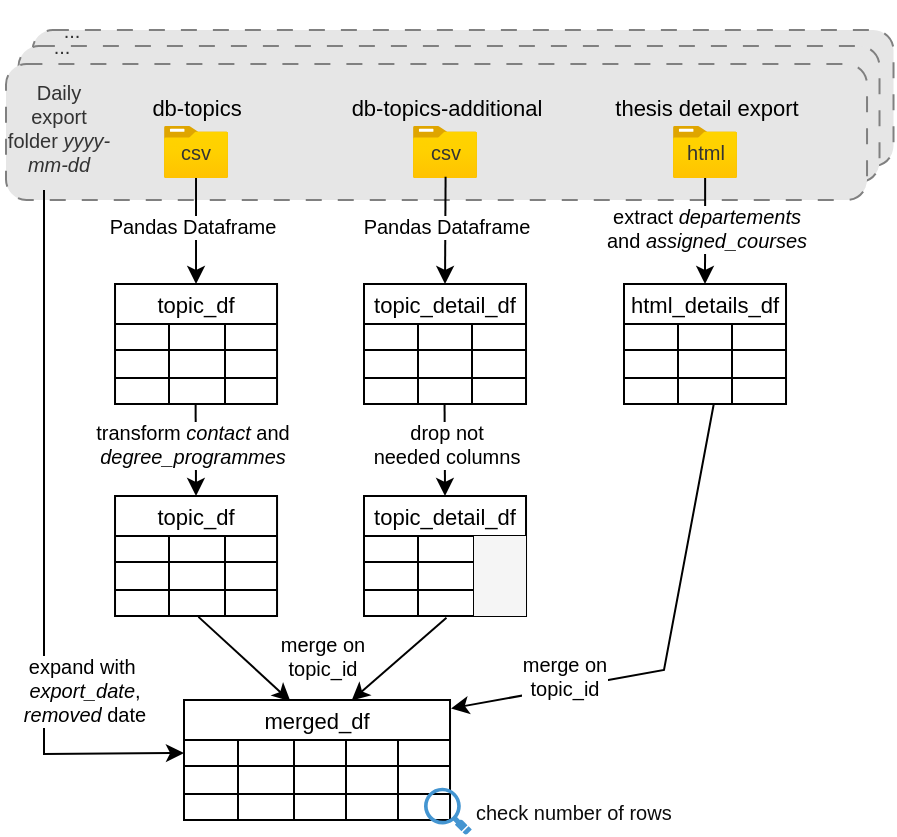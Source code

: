 <mxfile version="20.8.10" type="device"><diagram name="Seite-1" id="ZnGBKppy_IZKe7RMkbsN"><mxGraphModel dx="637" dy="380" grid="1" gridSize="10" guides="1" tooltips="1" connect="1" arrows="1" fold="1" page="1" pageScale="1" pageWidth="827" pageHeight="1169" math="0" shadow="0"><root><mxCell id="0"/><mxCell id="1" parent="0"/><mxCell id="MQhWHjmqHk-HCZWIObQp-217" value="" style="rounded=1;whiteSpace=wrap;html=1;labelBackgroundColor=none;strokeColor=#808080;fontSize=10;fontColor=#000000;dashed=1;dashPattern=8 8;fillColor=#E6E6E6;labelPosition=left;verticalLabelPosition=middle;align=right;verticalAlign=middle;" vertex="1" parent="1"><mxGeometry x="174.24" y="160" width="430.52" height="68" as="geometry"/></mxCell><mxCell id="MQhWHjmqHk-HCZWIObQp-216" value="" style="rounded=1;whiteSpace=wrap;html=1;labelBackgroundColor=none;strokeColor=#808080;fontSize=10;fontColor=#000000;dashed=1;dashPattern=8 8;fillColor=#E6E6E6;labelPosition=left;verticalLabelPosition=middle;align=right;verticalAlign=middle;" vertex="1" parent="1"><mxGeometry x="167.24" y="168" width="430.52" height="68" as="geometry"/></mxCell><mxCell id="MQhWHjmqHk-HCZWIObQp-214" value="" style="rounded=1;whiteSpace=wrap;html=1;labelBackgroundColor=none;strokeColor=#808080;fontSize=10;fontColor=#000000;dashed=1;dashPattern=8 8;fillColor=#E6E6E6;labelPosition=left;verticalLabelPosition=middle;align=right;verticalAlign=middle;" vertex="1" parent="1"><mxGeometry x="161" y="177" width="430.52" height="68" as="geometry"/></mxCell><mxCell id="MQhWHjmqHk-HCZWIObQp-34" value="" style="endArrow=classic;html=1;rounded=0;strokeColor=#000000;fontSize=10;entryX=0.5;entryY=0;entryDx=0;entryDy=0;" edge="1" parent="1" source="MQhWHjmqHk-HCZWIObQp-35" target="MQhWHjmqHk-HCZWIObQp-65"><mxGeometry width="50" height="50" relative="1" as="geometry"><mxPoint x="270" y="330" as="sourcePoint"/><mxPoint x="256" y="300" as="targetPoint"/></mxGeometry></mxCell><mxCell id="MQhWHjmqHk-HCZWIObQp-41" value="Pandas Dataframe" style="edgeLabel;html=1;align=center;verticalAlign=middle;resizable=0;points=[];fontSize=10;" vertex="1" connectable="0" parent="MQhWHjmqHk-HCZWIObQp-34"><mxGeometry x="-0.125" y="-2" relative="1" as="geometry"><mxPoint y="1" as="offset"/></mxGeometry></mxCell><mxCell id="MQhWHjmqHk-HCZWIObQp-35" value="db-topics" style="aspect=fixed;html=1;points=[];align=center;image;fontSize=11;image=img/lib/azure2/general/Folder_Blank.svg;labelBackgroundColor=none;strokeColor=#6E3230;labelPosition=center;verticalLabelPosition=top;verticalAlign=bottom;" vertex="1" parent="1"><mxGeometry x="240" y="208" width="32.03" height="26" as="geometry"/></mxCell><mxCell id="MQhWHjmqHk-HCZWIObQp-36" value="db-topics-additional" style="aspect=fixed;html=1;points=[];align=center;image;fontSize=11;image=img/lib/azure2/general/Folder_Blank.svg;labelBackgroundColor=none;strokeColor=#6E3230;labelPosition=center;verticalLabelPosition=top;verticalAlign=bottom;" vertex="1" parent="1"><mxGeometry x="364.49" y="208" width="32.03" height="26" as="geometry"/></mxCell><mxCell id="MQhWHjmqHk-HCZWIObQp-37" value="thesis detail&amp;nbsp;export" style="aspect=fixed;html=1;points=[];align=center;image;fontSize=11;image=img/lib/azure2/general/Folder_Blank.svg;labelBackgroundColor=none;strokeColor=#6E3230;labelPosition=center;verticalLabelPosition=top;verticalAlign=bottom;" vertex="1" parent="1"><mxGeometry x="494.49" y="208" width="32.03" height="26" as="geometry"/></mxCell><mxCell id="MQhWHjmqHk-HCZWIObQp-40" value="" style="endArrow=classic;html=1;rounded=0;strokeColor=#000000;fontSize=10;entryX=0.5;entryY=0;entryDx=0;entryDy=0;exitX=0.509;exitY=0.974;exitDx=0;exitDy=0;exitPerimeter=0;" edge="1" parent="1" source="MQhWHjmqHk-HCZWIObQp-36" target="MQhWHjmqHk-HCZWIObQp-78"><mxGeometry width="50" height="50" relative="1" as="geometry"><mxPoint x="383" y="240" as="sourcePoint"/><mxPoint x="380.28" y="300" as="targetPoint"/></mxGeometry></mxCell><mxCell id="MQhWHjmqHk-HCZWIObQp-43" value="Pandas Dataframe" style="edgeLabel;html=1;align=center;verticalAlign=middle;resizable=0;points=[];fontSize=10;" vertex="1" connectable="0" parent="MQhWHjmqHk-HCZWIObQp-40"><mxGeometry x="-0.111" relative="1" as="geometry"><mxPoint as="offset"/></mxGeometry></mxCell><mxCell id="MQhWHjmqHk-HCZWIObQp-65" value="topic_df" style="shape=table;startSize=20;container=1;collapsible=0;childLayout=tableLayout;strokeColor=default;fontSize=11;labelBackgroundColor=none;" vertex="1" parent="1"><mxGeometry x="215.51" y="287" width="81.01" height="60" as="geometry"/></mxCell><mxCell id="MQhWHjmqHk-HCZWIObQp-66" value="" style="shape=tableRow;horizontal=0;startSize=0;swimlaneHead=0;swimlaneBody=0;strokeColor=inherit;top=0;left=0;bottom=0;right=0;collapsible=0;dropTarget=0;fillColor=none;points=[[0,0.5],[1,0.5]];portConstraint=eastwest;fontSize=16;labelBackgroundColor=none;" vertex="1" parent="MQhWHjmqHk-HCZWIObQp-65"><mxGeometry y="20" width="81.01" height="13" as="geometry"/></mxCell><mxCell id="MQhWHjmqHk-HCZWIObQp-67" value="" style="shape=partialRectangle;html=1;whiteSpace=wrap;connectable=0;strokeColor=inherit;overflow=hidden;fillColor=none;top=0;left=0;bottom=0;right=0;pointerEvents=1;fontSize=16;labelBackgroundColor=none;" vertex="1" parent="MQhWHjmqHk-HCZWIObQp-66"><mxGeometry width="27" height="13" as="geometry"><mxRectangle width="27" height="13" as="alternateBounds"/></mxGeometry></mxCell><mxCell id="MQhWHjmqHk-HCZWIObQp-68" value="" style="shape=partialRectangle;html=1;whiteSpace=wrap;connectable=0;strokeColor=inherit;overflow=hidden;fillColor=none;top=0;left=0;bottom=0;right=0;pointerEvents=1;fontSize=16;labelBackgroundColor=none;" vertex="1" parent="MQhWHjmqHk-HCZWIObQp-66"><mxGeometry x="27" width="28" height="13" as="geometry"><mxRectangle width="28" height="13" as="alternateBounds"/></mxGeometry></mxCell><mxCell id="MQhWHjmqHk-HCZWIObQp-69" value="" style="shape=partialRectangle;html=1;whiteSpace=wrap;connectable=0;strokeColor=inherit;overflow=hidden;fillColor=none;top=0;left=0;bottom=0;right=0;pointerEvents=1;fontSize=16;labelBackgroundColor=none;" vertex="1" parent="MQhWHjmqHk-HCZWIObQp-66"><mxGeometry x="55" width="26" height="13" as="geometry"><mxRectangle width="26" height="13" as="alternateBounds"/></mxGeometry></mxCell><mxCell id="MQhWHjmqHk-HCZWIObQp-70" value="" style="shape=tableRow;horizontal=0;startSize=0;swimlaneHead=0;swimlaneBody=0;strokeColor=inherit;top=0;left=0;bottom=0;right=0;collapsible=0;dropTarget=0;fillColor=none;points=[[0,0.5],[1,0.5]];portConstraint=eastwest;fontSize=16;labelBackgroundColor=none;" vertex="1" parent="MQhWHjmqHk-HCZWIObQp-65"><mxGeometry y="33" width="81.01" height="14" as="geometry"/></mxCell><mxCell id="MQhWHjmqHk-HCZWIObQp-71" value="" style="shape=partialRectangle;html=1;whiteSpace=wrap;connectable=0;strokeColor=inherit;overflow=hidden;fillColor=none;top=0;left=0;bottom=0;right=0;pointerEvents=1;fontSize=16;labelBackgroundColor=none;" vertex="1" parent="MQhWHjmqHk-HCZWIObQp-70"><mxGeometry width="27" height="14" as="geometry"><mxRectangle width="27" height="14" as="alternateBounds"/></mxGeometry></mxCell><mxCell id="MQhWHjmqHk-HCZWIObQp-72" value="" style="shape=partialRectangle;html=1;whiteSpace=wrap;connectable=0;strokeColor=inherit;overflow=hidden;fillColor=none;top=0;left=0;bottom=0;right=0;pointerEvents=1;fontSize=16;labelBackgroundColor=none;" vertex="1" parent="MQhWHjmqHk-HCZWIObQp-70"><mxGeometry x="27" width="28" height="14" as="geometry"><mxRectangle width="28" height="14" as="alternateBounds"/></mxGeometry></mxCell><mxCell id="MQhWHjmqHk-HCZWIObQp-73" value="" style="shape=partialRectangle;html=1;whiteSpace=wrap;connectable=0;strokeColor=inherit;overflow=hidden;fillColor=none;top=0;left=0;bottom=0;right=0;pointerEvents=1;fontSize=16;labelBackgroundColor=none;" vertex="1" parent="MQhWHjmqHk-HCZWIObQp-70"><mxGeometry x="55" width="26" height="14" as="geometry"><mxRectangle width="26" height="14" as="alternateBounds"/></mxGeometry></mxCell><mxCell id="MQhWHjmqHk-HCZWIObQp-74" value="" style="shape=tableRow;horizontal=0;startSize=0;swimlaneHead=0;swimlaneBody=0;strokeColor=inherit;top=0;left=0;bottom=0;right=0;collapsible=0;dropTarget=0;fillColor=none;points=[[0,0.5],[1,0.5]];portConstraint=eastwest;fontSize=16;labelBackgroundColor=none;" vertex="1" parent="MQhWHjmqHk-HCZWIObQp-65"><mxGeometry y="47" width="81.01" height="13" as="geometry"/></mxCell><mxCell id="MQhWHjmqHk-HCZWIObQp-75" value="" style="shape=partialRectangle;html=1;whiteSpace=wrap;connectable=0;strokeColor=inherit;overflow=hidden;fillColor=none;top=0;left=0;bottom=0;right=0;pointerEvents=1;fontSize=16;labelBackgroundColor=none;" vertex="1" parent="MQhWHjmqHk-HCZWIObQp-74"><mxGeometry width="27" height="13" as="geometry"><mxRectangle width="27" height="13" as="alternateBounds"/></mxGeometry></mxCell><mxCell id="MQhWHjmqHk-HCZWIObQp-76" value="" style="shape=partialRectangle;html=1;whiteSpace=wrap;connectable=0;strokeColor=inherit;overflow=hidden;fillColor=none;top=0;left=0;bottom=0;right=0;pointerEvents=1;fontSize=16;labelBackgroundColor=none;" vertex="1" parent="MQhWHjmqHk-HCZWIObQp-74"><mxGeometry x="27" width="28" height="13" as="geometry"><mxRectangle width="28" height="13" as="alternateBounds"/></mxGeometry></mxCell><mxCell id="MQhWHjmqHk-HCZWIObQp-77" value="" style="shape=partialRectangle;html=1;whiteSpace=wrap;connectable=0;strokeColor=inherit;overflow=hidden;fillColor=none;top=0;left=0;bottom=0;right=0;pointerEvents=1;fontSize=16;labelBackgroundColor=none;" vertex="1" parent="MQhWHjmqHk-HCZWIObQp-74"><mxGeometry x="55" width="26" height="13" as="geometry"><mxRectangle width="26" height="13" as="alternateBounds"/></mxGeometry></mxCell><mxCell id="MQhWHjmqHk-HCZWIObQp-78" value="topic_detail_df" style="shape=table;startSize=20;container=1;collapsible=0;childLayout=tableLayout;strokeColor=default;fontSize=11;labelBackgroundColor=none;" vertex="1" parent="1"><mxGeometry x="340" y="287" width="81.01" height="60" as="geometry"/></mxCell><mxCell id="MQhWHjmqHk-HCZWIObQp-79" value="" style="shape=tableRow;horizontal=0;startSize=0;swimlaneHead=0;swimlaneBody=0;strokeColor=inherit;top=0;left=0;bottom=0;right=0;collapsible=0;dropTarget=0;fillColor=none;points=[[0,0.5],[1,0.5]];portConstraint=eastwest;fontSize=16;labelBackgroundColor=none;" vertex="1" parent="MQhWHjmqHk-HCZWIObQp-78"><mxGeometry y="20" width="81.01" height="13" as="geometry"/></mxCell><mxCell id="MQhWHjmqHk-HCZWIObQp-80" value="" style="shape=partialRectangle;html=1;whiteSpace=wrap;connectable=0;strokeColor=inherit;overflow=hidden;fillColor=none;top=0;left=0;bottom=0;right=0;pointerEvents=1;fontSize=16;labelBackgroundColor=none;" vertex="1" parent="MQhWHjmqHk-HCZWIObQp-79"><mxGeometry width="27" height="13" as="geometry"><mxRectangle width="27" height="13" as="alternateBounds"/></mxGeometry></mxCell><mxCell id="MQhWHjmqHk-HCZWIObQp-81" value="" style="shape=partialRectangle;html=1;whiteSpace=wrap;connectable=0;strokeColor=inherit;overflow=hidden;fillColor=none;top=0;left=0;bottom=0;right=0;pointerEvents=1;fontSize=16;labelBackgroundColor=none;" vertex="1" parent="MQhWHjmqHk-HCZWIObQp-79"><mxGeometry x="27" width="27" height="13" as="geometry"><mxRectangle width="27" height="13" as="alternateBounds"/></mxGeometry></mxCell><mxCell id="MQhWHjmqHk-HCZWIObQp-82" value="" style="shape=partialRectangle;html=1;whiteSpace=wrap;connectable=0;strokeColor=inherit;overflow=hidden;fillColor=none;top=0;left=0;bottom=0;right=0;pointerEvents=1;fontSize=16;labelBackgroundColor=none;" vertex="1" parent="MQhWHjmqHk-HCZWIObQp-79"><mxGeometry x="54" width="27" height="13" as="geometry"><mxRectangle width="27" height="13" as="alternateBounds"/></mxGeometry></mxCell><mxCell id="MQhWHjmqHk-HCZWIObQp-83" value="" style="shape=tableRow;horizontal=0;startSize=0;swimlaneHead=0;swimlaneBody=0;strokeColor=inherit;top=0;left=0;bottom=0;right=0;collapsible=0;dropTarget=0;fillColor=none;points=[[0,0.5],[1,0.5]];portConstraint=eastwest;fontSize=16;labelBackgroundColor=none;" vertex="1" parent="MQhWHjmqHk-HCZWIObQp-78"><mxGeometry y="33" width="81.01" height="14" as="geometry"/></mxCell><mxCell id="MQhWHjmqHk-HCZWIObQp-84" value="" style="shape=partialRectangle;html=1;whiteSpace=wrap;connectable=0;strokeColor=inherit;overflow=hidden;fillColor=none;top=0;left=0;bottom=0;right=0;pointerEvents=1;fontSize=16;labelBackgroundColor=none;" vertex="1" parent="MQhWHjmqHk-HCZWIObQp-83"><mxGeometry width="27" height="14" as="geometry"><mxRectangle width="27" height="14" as="alternateBounds"/></mxGeometry></mxCell><mxCell id="MQhWHjmqHk-HCZWIObQp-85" value="" style="shape=partialRectangle;html=1;whiteSpace=wrap;connectable=0;strokeColor=inherit;overflow=hidden;fillColor=none;top=0;left=0;bottom=0;right=0;pointerEvents=1;fontSize=16;labelBackgroundColor=none;" vertex="1" parent="MQhWHjmqHk-HCZWIObQp-83"><mxGeometry x="27" width="27" height="14" as="geometry"><mxRectangle width="27" height="14" as="alternateBounds"/></mxGeometry></mxCell><mxCell id="MQhWHjmqHk-HCZWIObQp-86" value="" style="shape=partialRectangle;html=1;whiteSpace=wrap;connectable=0;strokeColor=inherit;overflow=hidden;fillColor=none;top=0;left=0;bottom=0;right=0;pointerEvents=1;fontSize=16;labelBackgroundColor=none;" vertex="1" parent="MQhWHjmqHk-HCZWIObQp-83"><mxGeometry x="54" width="27" height="14" as="geometry"><mxRectangle width="27" height="14" as="alternateBounds"/></mxGeometry></mxCell><mxCell id="MQhWHjmqHk-HCZWIObQp-87" value="" style="shape=tableRow;horizontal=0;startSize=0;swimlaneHead=0;swimlaneBody=0;strokeColor=inherit;top=0;left=0;bottom=0;right=0;collapsible=0;dropTarget=0;fillColor=none;points=[[0,0.5],[1,0.5]];portConstraint=eastwest;fontSize=16;labelBackgroundColor=none;" vertex="1" parent="MQhWHjmqHk-HCZWIObQp-78"><mxGeometry y="47" width="81.01" height="13" as="geometry"/></mxCell><mxCell id="MQhWHjmqHk-HCZWIObQp-88" value="" style="shape=partialRectangle;html=1;whiteSpace=wrap;connectable=0;strokeColor=inherit;overflow=hidden;fillColor=none;top=0;left=0;bottom=0;right=0;pointerEvents=1;fontSize=16;labelBackgroundColor=none;" vertex="1" parent="MQhWHjmqHk-HCZWIObQp-87"><mxGeometry width="27" height="13" as="geometry"><mxRectangle width="27" height="13" as="alternateBounds"/></mxGeometry></mxCell><mxCell id="MQhWHjmqHk-HCZWIObQp-89" value="" style="shape=partialRectangle;html=1;whiteSpace=wrap;connectable=0;strokeColor=inherit;overflow=hidden;fillColor=none;top=0;left=0;bottom=0;right=0;pointerEvents=1;fontSize=16;labelBackgroundColor=none;" vertex="1" parent="MQhWHjmqHk-HCZWIObQp-87"><mxGeometry x="27" width="27" height="13" as="geometry"><mxRectangle width="27" height="13" as="alternateBounds"/></mxGeometry></mxCell><mxCell id="MQhWHjmqHk-HCZWIObQp-90" value="" style="shape=partialRectangle;html=1;whiteSpace=wrap;connectable=0;strokeColor=inherit;overflow=hidden;fillColor=none;top=0;left=0;bottom=0;right=0;pointerEvents=1;fontSize=16;labelBackgroundColor=none;" vertex="1" parent="MQhWHjmqHk-HCZWIObQp-87"><mxGeometry x="54" width="27" height="13" as="geometry"><mxRectangle width="27" height="13" as="alternateBounds"/></mxGeometry></mxCell><mxCell id="MQhWHjmqHk-HCZWIObQp-91" value="html_details_df" style="shape=table;startSize=20;container=1;collapsible=0;childLayout=tableLayout;strokeColor=default;fontSize=11;labelBackgroundColor=none;" vertex="1" parent="1"><mxGeometry x="470" y="287" width="81.01" height="60" as="geometry"/></mxCell><mxCell id="MQhWHjmqHk-HCZWIObQp-92" value="" style="shape=tableRow;horizontal=0;startSize=0;swimlaneHead=0;swimlaneBody=0;strokeColor=inherit;top=0;left=0;bottom=0;right=0;collapsible=0;dropTarget=0;fillColor=none;points=[[0,0.5],[1,0.5]];portConstraint=eastwest;fontSize=16;labelBackgroundColor=none;" vertex="1" parent="MQhWHjmqHk-HCZWIObQp-91"><mxGeometry y="20" width="81.01" height="13" as="geometry"/></mxCell><mxCell id="MQhWHjmqHk-HCZWIObQp-93" value="" style="shape=partialRectangle;html=1;whiteSpace=wrap;connectable=0;strokeColor=inherit;overflow=hidden;fillColor=none;top=0;left=0;bottom=0;right=0;pointerEvents=1;fontSize=16;labelBackgroundColor=none;" vertex="1" parent="MQhWHjmqHk-HCZWIObQp-92"><mxGeometry width="27" height="13" as="geometry"><mxRectangle width="27" height="13" as="alternateBounds"/></mxGeometry></mxCell><mxCell id="MQhWHjmqHk-HCZWIObQp-94" value="" style="shape=partialRectangle;html=1;whiteSpace=wrap;connectable=0;strokeColor=inherit;overflow=hidden;fillColor=none;top=0;left=0;bottom=0;right=0;pointerEvents=1;fontSize=16;labelBackgroundColor=none;" vertex="1" parent="MQhWHjmqHk-HCZWIObQp-92"><mxGeometry x="27" width="27" height="13" as="geometry"><mxRectangle width="27" height="13" as="alternateBounds"/></mxGeometry></mxCell><mxCell id="MQhWHjmqHk-HCZWIObQp-95" value="" style="shape=partialRectangle;html=1;whiteSpace=wrap;connectable=0;strokeColor=inherit;overflow=hidden;fillColor=none;top=0;left=0;bottom=0;right=0;pointerEvents=1;fontSize=16;labelBackgroundColor=none;" vertex="1" parent="MQhWHjmqHk-HCZWIObQp-92"><mxGeometry x="54" width="27" height="13" as="geometry"><mxRectangle width="27" height="13" as="alternateBounds"/></mxGeometry></mxCell><mxCell id="MQhWHjmqHk-HCZWIObQp-96" value="" style="shape=tableRow;horizontal=0;startSize=0;swimlaneHead=0;swimlaneBody=0;strokeColor=inherit;top=0;left=0;bottom=0;right=0;collapsible=0;dropTarget=0;fillColor=none;points=[[0,0.5],[1,0.5]];portConstraint=eastwest;fontSize=16;labelBackgroundColor=none;" vertex="1" parent="MQhWHjmqHk-HCZWIObQp-91"><mxGeometry y="33" width="81.01" height="14" as="geometry"/></mxCell><mxCell id="MQhWHjmqHk-HCZWIObQp-97" value="" style="shape=partialRectangle;html=1;whiteSpace=wrap;connectable=0;strokeColor=inherit;overflow=hidden;fillColor=none;top=0;left=0;bottom=0;right=0;pointerEvents=1;fontSize=16;labelBackgroundColor=none;" vertex="1" parent="MQhWHjmqHk-HCZWIObQp-96"><mxGeometry width="27" height="14" as="geometry"><mxRectangle width="27" height="14" as="alternateBounds"/></mxGeometry></mxCell><mxCell id="MQhWHjmqHk-HCZWIObQp-98" value="" style="shape=partialRectangle;html=1;whiteSpace=wrap;connectable=0;strokeColor=inherit;overflow=hidden;fillColor=none;top=0;left=0;bottom=0;right=0;pointerEvents=1;fontSize=16;labelBackgroundColor=none;" vertex="1" parent="MQhWHjmqHk-HCZWIObQp-96"><mxGeometry x="27" width="27" height="14" as="geometry"><mxRectangle width="27" height="14" as="alternateBounds"/></mxGeometry></mxCell><mxCell id="MQhWHjmqHk-HCZWIObQp-99" value="" style="shape=partialRectangle;html=1;whiteSpace=wrap;connectable=0;strokeColor=inherit;overflow=hidden;fillColor=none;top=0;left=0;bottom=0;right=0;pointerEvents=1;fontSize=16;labelBackgroundColor=none;" vertex="1" parent="MQhWHjmqHk-HCZWIObQp-96"><mxGeometry x="54" width="27" height="14" as="geometry"><mxRectangle width="27" height="14" as="alternateBounds"/></mxGeometry></mxCell><mxCell id="MQhWHjmqHk-HCZWIObQp-100" value="" style="shape=tableRow;horizontal=0;startSize=0;swimlaneHead=0;swimlaneBody=0;strokeColor=inherit;top=0;left=0;bottom=0;right=0;collapsible=0;dropTarget=0;fillColor=none;points=[[0,0.5],[1,0.5]];portConstraint=eastwest;fontSize=16;labelBackgroundColor=none;" vertex="1" parent="MQhWHjmqHk-HCZWIObQp-91"><mxGeometry y="47" width="81.01" height="13" as="geometry"/></mxCell><mxCell id="MQhWHjmqHk-HCZWIObQp-101" value="" style="shape=partialRectangle;html=1;whiteSpace=wrap;connectable=0;strokeColor=inherit;overflow=hidden;fillColor=none;top=0;left=0;bottom=0;right=0;pointerEvents=1;fontSize=16;labelBackgroundColor=none;" vertex="1" parent="MQhWHjmqHk-HCZWIObQp-100"><mxGeometry width="27" height="13" as="geometry"><mxRectangle width="27" height="13" as="alternateBounds"/></mxGeometry></mxCell><mxCell id="MQhWHjmqHk-HCZWIObQp-102" value="" style="shape=partialRectangle;html=1;whiteSpace=wrap;connectable=0;strokeColor=inherit;overflow=hidden;fillColor=none;top=0;left=0;bottom=0;right=0;pointerEvents=1;fontSize=16;labelBackgroundColor=none;" vertex="1" parent="MQhWHjmqHk-HCZWIObQp-100"><mxGeometry x="27" width="27" height="13" as="geometry"><mxRectangle width="27" height="13" as="alternateBounds"/></mxGeometry></mxCell><mxCell id="MQhWHjmqHk-HCZWIObQp-103" value="" style="shape=partialRectangle;html=1;whiteSpace=wrap;connectable=0;strokeColor=inherit;overflow=hidden;fillColor=none;top=0;left=0;bottom=0;right=0;pointerEvents=1;fontSize=16;labelBackgroundColor=none;" vertex="1" parent="MQhWHjmqHk-HCZWIObQp-100"><mxGeometry x="54" width="27" height="13" as="geometry"><mxRectangle width="27" height="13" as="alternateBounds"/></mxGeometry></mxCell><mxCell id="MQhWHjmqHk-HCZWIObQp-105" value="" style="endArrow=classic;html=1;rounded=0;strokeColor=#000000;fontSize=10;entryX=0.5;entryY=0;entryDx=0;entryDy=0;exitX=0.502;exitY=1;exitDx=0;exitDy=0;exitPerimeter=0;" edge="1" parent="1" source="MQhWHjmqHk-HCZWIObQp-37" target="MQhWHjmqHk-HCZWIObQp-91"><mxGeometry width="50" height="50" relative="1" as="geometry"><mxPoint x="512" y="240" as="sourcePoint"/><mxPoint x="405.79" y="310" as="targetPoint"/></mxGeometry></mxCell><mxCell id="MQhWHjmqHk-HCZWIObQp-106" value="extract &lt;i&gt;departements&lt;/i&gt;&lt;br style=&quot;font-size: 10px;&quot;&gt;and &lt;i&gt;assigned_courses&lt;/i&gt;" style="edgeLabel;html=1;align=center;verticalAlign=middle;resizable=0;points=[];fontSize=10;" vertex="1" connectable="0" parent="MQhWHjmqHk-HCZWIObQp-105"><mxGeometry x="-0.111" relative="1" as="geometry"><mxPoint y="1" as="offset"/></mxGeometry></mxCell><mxCell id="MQhWHjmqHk-HCZWIObQp-120" value="topic_detail_df" style="shape=table;startSize=20;container=1;collapsible=0;childLayout=tableLayout;strokeColor=default;fontSize=11;labelBackgroundColor=none;" vertex="1" parent="1"><mxGeometry x="340" y="393" width="81.01" height="60" as="geometry"/></mxCell><mxCell id="MQhWHjmqHk-HCZWIObQp-121" value="" style="shape=tableRow;horizontal=0;startSize=0;swimlaneHead=0;swimlaneBody=0;strokeColor=inherit;top=0;left=0;bottom=0;right=0;collapsible=0;dropTarget=0;fillColor=none;points=[[0,0.5],[1,0.5]];portConstraint=eastwest;fontSize=16;labelBackgroundColor=none;" vertex="1" parent="MQhWHjmqHk-HCZWIObQp-120"><mxGeometry y="20" width="81.01" height="13" as="geometry"/></mxCell><mxCell id="MQhWHjmqHk-HCZWIObQp-122" value="" style="shape=partialRectangle;html=1;whiteSpace=wrap;connectable=0;strokeColor=inherit;overflow=hidden;fillColor=none;top=0;left=0;bottom=0;right=0;pointerEvents=1;fontSize=16;labelBackgroundColor=none;" vertex="1" parent="MQhWHjmqHk-HCZWIObQp-121"><mxGeometry width="27" height="13" as="geometry"><mxRectangle width="27" height="13" as="alternateBounds"/></mxGeometry></mxCell><mxCell id="MQhWHjmqHk-HCZWIObQp-123" value="" style="shape=partialRectangle;html=1;whiteSpace=wrap;connectable=0;strokeColor=inherit;overflow=hidden;fillColor=none;top=0;left=0;bottom=0;right=0;pointerEvents=1;fontSize=16;labelBackgroundColor=none;" vertex="1" parent="MQhWHjmqHk-HCZWIObQp-121"><mxGeometry x="27" width="28" height="13" as="geometry"><mxRectangle width="28" height="13" as="alternateBounds"/></mxGeometry></mxCell><mxCell id="MQhWHjmqHk-HCZWIObQp-124" value="" style="shape=partialRectangle;html=1;whiteSpace=wrap;connectable=0;strokeColor=#666666;overflow=hidden;fillColor=#f5f5f5;top=0;left=0;bottom=0;right=0;pointerEvents=1;fontSize=16;labelBackgroundColor=none;fontColor=#333333;" vertex="1" parent="MQhWHjmqHk-HCZWIObQp-121"><mxGeometry x="55" width="26" height="13" as="geometry"><mxRectangle width="26" height="13" as="alternateBounds"/></mxGeometry></mxCell><mxCell id="MQhWHjmqHk-HCZWIObQp-125" value="" style="shape=tableRow;horizontal=0;startSize=0;swimlaneHead=0;swimlaneBody=0;strokeColor=inherit;top=0;left=0;bottom=0;right=0;collapsible=0;dropTarget=0;fillColor=none;points=[[0,0.5],[1,0.5]];portConstraint=eastwest;fontSize=16;labelBackgroundColor=none;" vertex="1" parent="MQhWHjmqHk-HCZWIObQp-120"><mxGeometry y="33" width="81.01" height="14" as="geometry"/></mxCell><mxCell id="MQhWHjmqHk-HCZWIObQp-126" value="" style="shape=partialRectangle;html=1;whiteSpace=wrap;connectable=0;strokeColor=inherit;overflow=hidden;fillColor=none;top=0;left=0;bottom=0;right=0;pointerEvents=1;fontSize=16;labelBackgroundColor=none;" vertex="1" parent="MQhWHjmqHk-HCZWIObQp-125"><mxGeometry width="27" height="14" as="geometry"><mxRectangle width="27" height="14" as="alternateBounds"/></mxGeometry></mxCell><mxCell id="MQhWHjmqHk-HCZWIObQp-127" value="" style="shape=partialRectangle;html=1;whiteSpace=wrap;connectable=0;strokeColor=inherit;overflow=hidden;fillColor=none;top=0;left=0;bottom=0;right=0;pointerEvents=1;fontSize=16;labelBackgroundColor=none;" vertex="1" parent="MQhWHjmqHk-HCZWIObQp-125"><mxGeometry x="27" width="28" height="14" as="geometry"><mxRectangle width="28" height="14" as="alternateBounds"/></mxGeometry></mxCell><mxCell id="MQhWHjmqHk-HCZWIObQp-128" value="" style="shape=partialRectangle;html=1;whiteSpace=wrap;connectable=0;strokeColor=#666666;overflow=hidden;fillColor=#f5f5f5;top=0;left=0;bottom=0;right=0;pointerEvents=1;fontSize=16;labelBackgroundColor=none;fontColor=#333333;" vertex="1" parent="MQhWHjmqHk-HCZWIObQp-125"><mxGeometry x="55" width="26" height="14" as="geometry"><mxRectangle width="26" height="14" as="alternateBounds"/></mxGeometry></mxCell><mxCell id="MQhWHjmqHk-HCZWIObQp-129" value="" style="shape=tableRow;horizontal=0;startSize=0;swimlaneHead=0;swimlaneBody=0;strokeColor=inherit;top=0;left=0;bottom=0;right=0;collapsible=0;dropTarget=0;fillColor=none;points=[[0,0.5],[1,0.5]];portConstraint=eastwest;fontSize=16;labelBackgroundColor=none;" vertex="1" parent="MQhWHjmqHk-HCZWIObQp-120"><mxGeometry y="47" width="81.01" height="13" as="geometry"/></mxCell><mxCell id="MQhWHjmqHk-HCZWIObQp-130" value="" style="shape=partialRectangle;html=1;whiteSpace=wrap;connectable=0;strokeColor=inherit;overflow=hidden;fillColor=none;top=0;left=0;bottom=0;right=0;pointerEvents=1;fontSize=16;labelBackgroundColor=none;" vertex="1" parent="MQhWHjmqHk-HCZWIObQp-129"><mxGeometry width="27" height="13" as="geometry"><mxRectangle width="27" height="13" as="alternateBounds"/></mxGeometry></mxCell><mxCell id="MQhWHjmqHk-HCZWIObQp-131" value="" style="shape=partialRectangle;html=1;whiteSpace=wrap;connectable=0;strokeColor=inherit;overflow=hidden;fillColor=none;top=0;left=0;bottom=0;right=0;pointerEvents=1;fontSize=16;labelBackgroundColor=none;" vertex="1" parent="MQhWHjmqHk-HCZWIObQp-129"><mxGeometry x="27" width="28" height="13" as="geometry"><mxRectangle width="28" height="13" as="alternateBounds"/></mxGeometry></mxCell><mxCell id="MQhWHjmqHk-HCZWIObQp-132" value="" style="shape=partialRectangle;html=1;whiteSpace=wrap;connectable=0;strokeColor=#666666;overflow=hidden;fillColor=#f5f5f5;top=0;left=0;bottom=0;right=0;pointerEvents=1;fontSize=16;labelBackgroundColor=none;fontColor=#333333;" vertex="1" parent="MQhWHjmqHk-HCZWIObQp-129"><mxGeometry x="55" width="26" height="13" as="geometry"><mxRectangle width="26" height="13" as="alternateBounds"/></mxGeometry></mxCell><mxCell id="MQhWHjmqHk-HCZWIObQp-135" value="" style="endArrow=classic;html=1;rounded=0;strokeColor=#000000;fontSize=10;entryX=0.5;entryY=0;entryDx=0;entryDy=0;" edge="1" parent="1" target="MQhWHjmqHk-HCZWIObQp-120"><mxGeometry width="50" height="50" relative="1" as="geometry"><mxPoint x="380.282" y="347" as="sourcePoint"/><mxPoint x="380" y="380" as="targetPoint"/></mxGeometry></mxCell><mxCell id="MQhWHjmqHk-HCZWIObQp-136" value="drop not &lt;br&gt;needed columns" style="edgeLabel;html=1;align=center;verticalAlign=middle;resizable=0;points=[];fontSize=10;" vertex="1" connectable="0" parent="MQhWHjmqHk-HCZWIObQp-135"><mxGeometry x="-0.111" relative="1" as="geometry"><mxPoint y="-1" as="offset"/></mxGeometry></mxCell><mxCell id="MQhWHjmqHk-HCZWIObQp-137" value="" style="endArrow=classic;html=1;rounded=0;strokeColor=#000000;fontSize=10;entryX=0.5;entryY=0;entryDx=0;entryDy=0;" edge="1" parent="1" target="MQhWHjmqHk-HCZWIObQp-139"><mxGeometry width="50" height="50" relative="1" as="geometry"><mxPoint x="255.795" y="347" as="sourcePoint"/><mxPoint x="256" y="400" as="targetPoint"/></mxGeometry></mxCell><mxCell id="MQhWHjmqHk-HCZWIObQp-138" value="transform &lt;i&gt;contact&lt;/i&gt; and &lt;br&gt;&lt;i&gt;degree_programmes&lt;/i&gt;" style="edgeLabel;html=1;align=center;verticalAlign=middle;resizable=0;points=[];fontSize=10;" vertex="1" connectable="0" parent="MQhWHjmqHk-HCZWIObQp-137"><mxGeometry x="-0.125" y="-2" relative="1" as="geometry"><mxPoint as="offset"/></mxGeometry></mxCell><mxCell id="MQhWHjmqHk-HCZWIObQp-139" value="topic_df" style="shape=table;startSize=20;container=1;collapsible=0;childLayout=tableLayout;strokeColor=default;fontSize=11;labelBackgroundColor=none;" vertex="1" parent="1"><mxGeometry x="215.51" y="393" width="81.01" height="60" as="geometry"/></mxCell><mxCell id="MQhWHjmqHk-HCZWIObQp-140" value="" style="shape=tableRow;horizontal=0;startSize=0;swimlaneHead=0;swimlaneBody=0;strokeColor=inherit;top=0;left=0;bottom=0;right=0;collapsible=0;dropTarget=0;fillColor=none;points=[[0,0.5],[1,0.5]];portConstraint=eastwest;fontSize=16;labelBackgroundColor=none;" vertex="1" parent="MQhWHjmqHk-HCZWIObQp-139"><mxGeometry y="20" width="81.01" height="13" as="geometry"/></mxCell><mxCell id="MQhWHjmqHk-HCZWIObQp-141" value="" style="shape=partialRectangle;html=1;whiteSpace=wrap;connectable=0;strokeColor=inherit;overflow=hidden;fillColor=none;top=0;left=0;bottom=0;right=0;pointerEvents=1;fontSize=16;labelBackgroundColor=none;" vertex="1" parent="MQhWHjmqHk-HCZWIObQp-140"><mxGeometry width="27" height="13" as="geometry"><mxRectangle width="27" height="13" as="alternateBounds"/></mxGeometry></mxCell><mxCell id="MQhWHjmqHk-HCZWIObQp-142" value="" style="shape=partialRectangle;html=1;whiteSpace=wrap;connectable=0;strokeColor=inherit;overflow=hidden;fillColor=none;top=0;left=0;bottom=0;right=0;pointerEvents=1;fontSize=16;labelBackgroundColor=none;" vertex="1" parent="MQhWHjmqHk-HCZWIObQp-140"><mxGeometry x="27" width="28" height="13" as="geometry"><mxRectangle width="28" height="13" as="alternateBounds"/></mxGeometry></mxCell><mxCell id="MQhWHjmqHk-HCZWIObQp-143" value="" style="shape=partialRectangle;html=1;whiteSpace=wrap;connectable=0;strokeColor=inherit;overflow=hidden;fillColor=none;top=0;left=0;bottom=0;right=0;pointerEvents=1;fontSize=16;labelBackgroundColor=none;" vertex="1" parent="MQhWHjmqHk-HCZWIObQp-140"><mxGeometry x="55" width="26" height="13" as="geometry"><mxRectangle width="26" height="13" as="alternateBounds"/></mxGeometry></mxCell><mxCell id="MQhWHjmqHk-HCZWIObQp-144" value="" style="shape=tableRow;horizontal=0;startSize=0;swimlaneHead=0;swimlaneBody=0;strokeColor=inherit;top=0;left=0;bottom=0;right=0;collapsible=0;dropTarget=0;fillColor=none;points=[[0,0.5],[1,0.5]];portConstraint=eastwest;fontSize=16;labelBackgroundColor=none;" vertex="1" parent="MQhWHjmqHk-HCZWIObQp-139"><mxGeometry y="33" width="81.01" height="14" as="geometry"/></mxCell><mxCell id="MQhWHjmqHk-HCZWIObQp-145" value="" style="shape=partialRectangle;html=1;whiteSpace=wrap;connectable=0;strokeColor=inherit;overflow=hidden;fillColor=none;top=0;left=0;bottom=0;right=0;pointerEvents=1;fontSize=16;labelBackgroundColor=none;" vertex="1" parent="MQhWHjmqHk-HCZWIObQp-144"><mxGeometry width="27" height="14" as="geometry"><mxRectangle width="27" height="14" as="alternateBounds"/></mxGeometry></mxCell><mxCell id="MQhWHjmqHk-HCZWIObQp-146" value="" style="shape=partialRectangle;html=1;whiteSpace=wrap;connectable=0;strokeColor=inherit;overflow=hidden;fillColor=none;top=0;left=0;bottom=0;right=0;pointerEvents=1;fontSize=16;labelBackgroundColor=none;" vertex="1" parent="MQhWHjmqHk-HCZWIObQp-144"><mxGeometry x="27" width="28" height="14" as="geometry"><mxRectangle width="28" height="14" as="alternateBounds"/></mxGeometry></mxCell><mxCell id="MQhWHjmqHk-HCZWIObQp-147" value="" style="shape=partialRectangle;html=1;whiteSpace=wrap;connectable=0;strokeColor=inherit;overflow=hidden;fillColor=none;top=0;left=0;bottom=0;right=0;pointerEvents=1;fontSize=16;labelBackgroundColor=none;" vertex="1" parent="MQhWHjmqHk-HCZWIObQp-144"><mxGeometry x="55" width="26" height="14" as="geometry"><mxRectangle width="26" height="14" as="alternateBounds"/></mxGeometry></mxCell><mxCell id="MQhWHjmqHk-HCZWIObQp-148" value="" style="shape=tableRow;horizontal=0;startSize=0;swimlaneHead=0;swimlaneBody=0;strokeColor=inherit;top=0;left=0;bottom=0;right=0;collapsible=0;dropTarget=0;fillColor=none;points=[[0,0.5],[1,0.5]];portConstraint=eastwest;fontSize=16;labelBackgroundColor=none;" vertex="1" parent="MQhWHjmqHk-HCZWIObQp-139"><mxGeometry y="47" width="81.01" height="13" as="geometry"/></mxCell><mxCell id="MQhWHjmqHk-HCZWIObQp-149" value="" style="shape=partialRectangle;html=1;whiteSpace=wrap;connectable=0;strokeColor=inherit;overflow=hidden;fillColor=none;top=0;left=0;bottom=0;right=0;pointerEvents=1;fontSize=16;labelBackgroundColor=none;" vertex="1" parent="MQhWHjmqHk-HCZWIObQp-148"><mxGeometry width="27" height="13" as="geometry"><mxRectangle width="27" height="13" as="alternateBounds"/></mxGeometry></mxCell><mxCell id="MQhWHjmqHk-HCZWIObQp-150" value="" style="shape=partialRectangle;html=1;whiteSpace=wrap;connectable=0;strokeColor=inherit;overflow=hidden;fillColor=none;top=0;left=0;bottom=0;right=0;pointerEvents=1;fontSize=16;labelBackgroundColor=none;" vertex="1" parent="MQhWHjmqHk-HCZWIObQp-148"><mxGeometry x="27" width="28" height="13" as="geometry"><mxRectangle width="28" height="13" as="alternateBounds"/></mxGeometry></mxCell><mxCell id="MQhWHjmqHk-HCZWIObQp-151" value="" style="shape=partialRectangle;html=1;whiteSpace=wrap;connectable=0;strokeColor=inherit;overflow=hidden;fillColor=none;top=0;left=0;bottom=0;right=0;pointerEvents=1;fontSize=16;labelBackgroundColor=none;" vertex="1" parent="MQhWHjmqHk-HCZWIObQp-148"><mxGeometry x="55" width="26" height="13" as="geometry"><mxRectangle width="26" height="13" as="alternateBounds"/></mxGeometry></mxCell><mxCell id="MQhWHjmqHk-HCZWIObQp-152" value="" style="endArrow=classic;html=1;rounded=0;strokeColor=#000000;fontSize=10;exitX=0.515;exitY=1.034;exitDx=0;exitDy=0;exitPerimeter=0;entryX=0.4;entryY=0.011;entryDx=0;entryDy=0;entryPerimeter=0;" edge="1" parent="1" source="MQhWHjmqHk-HCZWIObQp-148" target="MQhWHjmqHk-HCZWIObQp-168"><mxGeometry width="50" height="50" relative="1" as="geometry"><mxPoint x="270" y="560" as="sourcePoint"/><mxPoint x="300" y="480" as="targetPoint"/></mxGeometry></mxCell><mxCell id="MQhWHjmqHk-HCZWIObQp-210" value="merge on&lt;br&gt;topic_id" style="edgeLabel;html=1;align=center;verticalAlign=middle;resizable=0;points=[];fontSize=10;" vertex="1" connectable="0" parent="MQhWHjmqHk-HCZWIObQp-152"><mxGeometry x="-0.177" relative="1" as="geometry"><mxPoint x="43" y="2" as="offset"/></mxGeometry></mxCell><mxCell id="MQhWHjmqHk-HCZWIObQp-153" value="" style="endArrow=classic;html=1;rounded=0;strokeColor=#000000;fontSize=10;exitX=0.509;exitY=1.068;exitDx=0;exitDy=0;exitPerimeter=0;entryX=0.63;entryY=0.004;entryDx=0;entryDy=0;entryPerimeter=0;" edge="1" parent="1" source="MQhWHjmqHk-HCZWIObQp-129" target="MQhWHjmqHk-HCZWIObQp-168"><mxGeometry width="50" height="50" relative="1" as="geometry"><mxPoint x="267.23" y="470.442" as="sourcePoint"/><mxPoint x="340" y="480" as="targetPoint"/></mxGeometry></mxCell><mxCell id="MQhWHjmqHk-HCZWIObQp-168" value="merged_df" style="shape=table;startSize=20;container=1;collapsible=0;childLayout=tableLayout;strokeColor=default;fontSize=11;labelBackgroundColor=none;" vertex="1" parent="1"><mxGeometry x="250" y="495" width="133.01" height="60" as="geometry"/></mxCell><mxCell id="MQhWHjmqHk-HCZWIObQp-169" value="" style="shape=tableRow;horizontal=0;startSize=0;swimlaneHead=0;swimlaneBody=0;strokeColor=inherit;top=0;left=0;bottom=0;right=0;collapsible=0;dropTarget=0;fillColor=none;points=[[0,0.5],[1,0.5]];portConstraint=eastwest;fontSize=16;labelBackgroundColor=none;" vertex="1" parent="MQhWHjmqHk-HCZWIObQp-168"><mxGeometry y="20" width="133.01" height="13" as="geometry"/></mxCell><mxCell id="MQhWHjmqHk-HCZWIObQp-170" value="" style="shape=partialRectangle;html=1;whiteSpace=wrap;connectable=0;strokeColor=inherit;overflow=hidden;fillColor=none;top=0;left=0;bottom=0;right=0;pointerEvents=1;fontSize=16;labelBackgroundColor=none;" vertex="1" parent="MQhWHjmqHk-HCZWIObQp-169"><mxGeometry width="27" height="13" as="geometry"><mxRectangle width="27" height="13" as="alternateBounds"/></mxGeometry></mxCell><mxCell id="MQhWHjmqHk-HCZWIObQp-171" value="" style="shape=partialRectangle;html=1;whiteSpace=wrap;connectable=0;strokeColor=inherit;overflow=hidden;fillColor=none;top=0;left=0;bottom=0;right=0;pointerEvents=1;fontSize=16;labelBackgroundColor=none;" vertex="1" parent="MQhWHjmqHk-HCZWIObQp-169"><mxGeometry x="27" width="28" height="13" as="geometry"><mxRectangle width="28" height="13" as="alternateBounds"/></mxGeometry></mxCell><mxCell id="MQhWHjmqHk-HCZWIObQp-172" value="" style="shape=partialRectangle;html=1;whiteSpace=wrap;connectable=0;strokeColor=inherit;overflow=hidden;fillColor=none;top=0;left=0;bottom=0;right=0;pointerEvents=1;fontSize=16;labelBackgroundColor=none;" vertex="1" parent="MQhWHjmqHk-HCZWIObQp-169"><mxGeometry x="55" width="26" height="13" as="geometry"><mxRectangle width="26" height="13" as="alternateBounds"/></mxGeometry></mxCell><mxCell id="MQhWHjmqHk-HCZWIObQp-223" style="shape=partialRectangle;html=1;whiteSpace=wrap;connectable=0;strokeColor=inherit;overflow=hidden;fillColor=none;top=0;left=0;bottom=0;right=0;pointerEvents=1;fontSize=16;labelBackgroundColor=none;" vertex="1" parent="MQhWHjmqHk-HCZWIObQp-169"><mxGeometry x="81" width="26" height="13" as="geometry"><mxRectangle width="26" height="13" as="alternateBounds"/></mxGeometry></mxCell><mxCell id="MQhWHjmqHk-HCZWIObQp-226" style="shape=partialRectangle;html=1;whiteSpace=wrap;connectable=0;strokeColor=inherit;overflow=hidden;fillColor=none;top=0;left=0;bottom=0;right=0;pointerEvents=1;fontSize=16;labelBackgroundColor=none;" vertex="1" parent="MQhWHjmqHk-HCZWIObQp-169"><mxGeometry x="107" width="26" height="13" as="geometry"><mxRectangle width="26" height="13" as="alternateBounds"/></mxGeometry></mxCell><mxCell id="MQhWHjmqHk-HCZWIObQp-173" value="" style="shape=tableRow;horizontal=0;startSize=0;swimlaneHead=0;swimlaneBody=0;strokeColor=inherit;top=0;left=0;bottom=0;right=0;collapsible=0;dropTarget=0;fillColor=none;points=[[0,0.5],[1,0.5]];portConstraint=eastwest;fontSize=16;labelBackgroundColor=none;" vertex="1" parent="MQhWHjmqHk-HCZWIObQp-168"><mxGeometry y="33" width="133.01" height="14" as="geometry"/></mxCell><mxCell id="MQhWHjmqHk-HCZWIObQp-174" value="" style="shape=partialRectangle;html=1;whiteSpace=wrap;connectable=0;strokeColor=inherit;overflow=hidden;fillColor=none;top=0;left=0;bottom=0;right=0;pointerEvents=1;fontSize=16;labelBackgroundColor=none;" vertex="1" parent="MQhWHjmqHk-HCZWIObQp-173"><mxGeometry width="27" height="14" as="geometry"><mxRectangle width="27" height="14" as="alternateBounds"/></mxGeometry></mxCell><mxCell id="MQhWHjmqHk-HCZWIObQp-175" value="" style="shape=partialRectangle;html=1;whiteSpace=wrap;connectable=0;strokeColor=inherit;overflow=hidden;fillColor=none;top=0;left=0;bottom=0;right=0;pointerEvents=1;fontSize=16;labelBackgroundColor=none;" vertex="1" parent="MQhWHjmqHk-HCZWIObQp-173"><mxGeometry x="27" width="28" height="14" as="geometry"><mxRectangle width="28" height="14" as="alternateBounds"/></mxGeometry></mxCell><mxCell id="MQhWHjmqHk-HCZWIObQp-176" value="" style="shape=partialRectangle;html=1;whiteSpace=wrap;connectable=0;strokeColor=inherit;overflow=hidden;fillColor=none;top=0;left=0;bottom=0;right=0;pointerEvents=1;fontSize=16;labelBackgroundColor=none;" vertex="1" parent="MQhWHjmqHk-HCZWIObQp-173"><mxGeometry x="55" width="26" height="14" as="geometry"><mxRectangle width="26" height="14" as="alternateBounds"/></mxGeometry></mxCell><mxCell id="MQhWHjmqHk-HCZWIObQp-224" style="shape=partialRectangle;html=1;whiteSpace=wrap;connectable=0;strokeColor=inherit;overflow=hidden;fillColor=none;top=0;left=0;bottom=0;right=0;pointerEvents=1;fontSize=16;labelBackgroundColor=none;" vertex="1" parent="MQhWHjmqHk-HCZWIObQp-173"><mxGeometry x="81" width="26" height="14" as="geometry"><mxRectangle width="26" height="14" as="alternateBounds"/></mxGeometry></mxCell><mxCell id="MQhWHjmqHk-HCZWIObQp-227" style="shape=partialRectangle;html=1;whiteSpace=wrap;connectable=0;strokeColor=inherit;overflow=hidden;fillColor=none;top=0;left=0;bottom=0;right=0;pointerEvents=1;fontSize=16;labelBackgroundColor=none;" vertex="1" parent="MQhWHjmqHk-HCZWIObQp-173"><mxGeometry x="107" width="26" height="14" as="geometry"><mxRectangle width="26" height="14" as="alternateBounds"/></mxGeometry></mxCell><mxCell id="MQhWHjmqHk-HCZWIObQp-177" value="" style="shape=tableRow;horizontal=0;startSize=0;swimlaneHead=0;swimlaneBody=0;strokeColor=inherit;top=0;left=0;bottom=0;right=0;collapsible=0;dropTarget=0;fillColor=none;points=[[0,0.5],[1,0.5]];portConstraint=eastwest;fontSize=16;labelBackgroundColor=none;" vertex="1" parent="MQhWHjmqHk-HCZWIObQp-168"><mxGeometry y="47" width="133.01" height="13" as="geometry"/></mxCell><mxCell id="MQhWHjmqHk-HCZWIObQp-178" value="" style="shape=partialRectangle;html=1;whiteSpace=wrap;connectable=0;strokeColor=inherit;overflow=hidden;fillColor=none;top=0;left=0;bottom=0;right=0;pointerEvents=1;fontSize=16;labelBackgroundColor=none;" vertex="1" parent="MQhWHjmqHk-HCZWIObQp-177"><mxGeometry width="27" height="13" as="geometry"><mxRectangle width="27" height="13" as="alternateBounds"/></mxGeometry></mxCell><mxCell id="MQhWHjmqHk-HCZWIObQp-179" value="" style="shape=partialRectangle;html=1;whiteSpace=wrap;connectable=0;strokeColor=inherit;overflow=hidden;fillColor=none;top=0;left=0;bottom=0;right=0;pointerEvents=1;fontSize=16;labelBackgroundColor=none;" vertex="1" parent="MQhWHjmqHk-HCZWIObQp-177"><mxGeometry x="27" width="28" height="13" as="geometry"><mxRectangle width="28" height="13" as="alternateBounds"/></mxGeometry></mxCell><mxCell id="MQhWHjmqHk-HCZWIObQp-180" value="" style="shape=partialRectangle;html=1;whiteSpace=wrap;connectable=0;strokeColor=inherit;overflow=hidden;fillColor=none;top=0;left=0;bottom=0;right=0;pointerEvents=1;fontSize=16;labelBackgroundColor=none;" vertex="1" parent="MQhWHjmqHk-HCZWIObQp-177"><mxGeometry x="55" width="26" height="13" as="geometry"><mxRectangle width="26" height="13" as="alternateBounds"/></mxGeometry></mxCell><mxCell id="MQhWHjmqHk-HCZWIObQp-225" style="shape=partialRectangle;html=1;whiteSpace=wrap;connectable=0;strokeColor=inherit;overflow=hidden;fillColor=none;top=0;left=0;bottom=0;right=0;pointerEvents=1;fontSize=16;labelBackgroundColor=none;" vertex="1" parent="MQhWHjmqHk-HCZWIObQp-177"><mxGeometry x="81" width="26" height="13" as="geometry"><mxRectangle width="26" height="13" as="alternateBounds"/></mxGeometry></mxCell><mxCell id="MQhWHjmqHk-HCZWIObQp-228" style="shape=partialRectangle;html=1;whiteSpace=wrap;connectable=0;strokeColor=inherit;overflow=hidden;fillColor=none;top=0;left=0;bottom=0;right=0;pointerEvents=1;fontSize=16;labelBackgroundColor=none;" vertex="1" parent="MQhWHjmqHk-HCZWIObQp-177"><mxGeometry x="107" width="26" height="13" as="geometry"><mxRectangle width="26" height="13" as="alternateBounds"/></mxGeometry></mxCell><mxCell id="MQhWHjmqHk-HCZWIObQp-209" value="" style="endArrow=classic;html=1;rounded=0;strokeColor=#000000;fontSize=10;exitX=0.509;exitY=1.068;exitDx=0;exitDy=0;exitPerimeter=0;entryX=1.004;entryY=0.07;entryDx=0;entryDy=0;entryPerimeter=0;" edge="1" parent="1" target="MQhWHjmqHk-HCZWIObQp-168"><mxGeometry width="50" height="50" relative="1" as="geometry"><mxPoint x="514.884" y="347.004" as="sourcePoint"/><mxPoint x="469.999" y="379.88" as="targetPoint"/><Array as="points"><mxPoint x="490" y="480"/></Array></mxGeometry></mxCell><mxCell id="MQhWHjmqHk-HCZWIObQp-211" value="merge on&lt;br&gt;topic_id" style="edgeLabel;html=1;align=center;verticalAlign=middle;resizable=0;points=[];fontSize=10;" vertex="1" connectable="0" parent="1"><mxGeometry x="440.002" y="482.997" as="geometry"/></mxCell><mxCell id="MQhWHjmqHk-HCZWIObQp-215" value="Daily &lt;br&gt;export &lt;br&gt;folder &lt;i&gt;yyyy-mm-dd&lt;/i&gt;" style="text;html=1;strokeColor=none;fillColor=none;align=center;verticalAlign=middle;whiteSpace=wrap;rounded=0;fontSize=10;fontColor=#333333;" vertex="1" parent="1"><mxGeometry x="158" y="174" width="59" height="70" as="geometry"/></mxCell><mxCell id="MQhWHjmqHk-HCZWIObQp-218" value="..." style="text;html=1;strokeColor=none;fillColor=none;align=center;verticalAlign=middle;whiteSpace=wrap;rounded=0;fontSize=10;fontColor=#333333;" vertex="1" parent="1"><mxGeometry x="159" y="153" width="60" height="30" as="geometry"/></mxCell><mxCell id="MQhWHjmqHk-HCZWIObQp-219" value="..." style="text;html=1;strokeColor=none;fillColor=none;align=center;verticalAlign=middle;whiteSpace=wrap;rounded=0;fontSize=10;fontColor=#333333;" vertex="1" parent="1"><mxGeometry x="164" y="145" width="60" height="30" as="geometry"/></mxCell><mxCell id="MQhWHjmqHk-HCZWIObQp-220" value="csv" style="text;html=1;strokeColor=none;fillColor=none;align=center;verticalAlign=middle;whiteSpace=wrap;rounded=0;fontSize=10;fontColor=#333333;" vertex="1" parent="1"><mxGeometry x="226.01" y="206" width="60" height="30" as="geometry"/></mxCell><mxCell id="MQhWHjmqHk-HCZWIObQp-221" value="csv" style="text;html=1;strokeColor=none;fillColor=none;align=center;verticalAlign=middle;whiteSpace=wrap;rounded=0;fontSize=10;fontColor=#333333;" vertex="1" parent="1"><mxGeometry x="350.51" y="206" width="60" height="30" as="geometry"/></mxCell><mxCell id="MQhWHjmqHk-HCZWIObQp-222" value="html" style="text;html=1;strokeColor=none;fillColor=none;align=center;verticalAlign=middle;whiteSpace=wrap;rounded=0;fontSize=10;fontColor=#333333;" vertex="1" parent="1"><mxGeometry x="480.51" y="206" width="60" height="30" as="geometry"/></mxCell><mxCell id="MQhWHjmqHk-HCZWIObQp-229" value="&lt;span style=&quot;color: rgb(0, 0, 0); font-family: Helvetica; font-size: 10px; font-style: normal; font-variant-ligatures: normal; font-variant-caps: normal; font-weight: 400; letter-spacing: normal; orphans: 2; text-align: center; text-indent: 0px; text-transform: none; widows: 2; word-spacing: 0px; -webkit-text-stroke-width: 0px; background-color: rgb(255, 255, 255); text-decoration-thickness: initial; text-decoration-style: initial; text-decoration-color: initial; float: none; display: inline !important;&quot;&gt;expand with&lt;span&gt;&amp;nbsp;&lt;br&gt;&lt;/span&gt;&lt;/span&gt;&lt;i style=&quot;border-color: var(--border-color); color: rgb(0, 0, 0); font-family: Helvetica; font-size: 10px; font-variant-ligatures: normal; font-variant-caps: normal; font-weight: 400; letter-spacing: normal; orphans: 2; text-align: center; text-indent: 0px; text-transform: none; widows: 2; word-spacing: 0px; -webkit-text-stroke-width: 0px; text-decoration-thickness: initial; text-decoration-style: initial; text-decoration-color: initial;&quot;&gt;export_date&lt;/i&gt;&lt;span style=&quot;color: rgb(0, 0, 0); font-family: Helvetica; font-size: 10px; font-style: normal; font-variant-ligatures: normal; font-variant-caps: normal; font-weight: 400; letter-spacing: normal; orphans: 2; text-align: center; text-indent: 0px; text-transform: none; widows: 2; word-spacing: 0px; -webkit-text-stroke-width: 0px; background-color: rgb(255, 255, 255); text-decoration-thickness: initial; text-decoration-style: initial; text-decoration-color: initial; float: none; display: inline !important;&quot;&gt;,&lt;/span&gt;&lt;br style=&quot;border-color: var(--border-color); color: rgb(0, 0, 0); font-family: Helvetica; font-size: 10px; font-style: normal; font-variant-ligatures: normal; font-variant-caps: normal; font-weight: 400; letter-spacing: normal; orphans: 2; text-align: center; text-indent: 0px; text-transform: none; widows: 2; word-spacing: 0px; -webkit-text-stroke-width: 0px; text-decoration-thickness: initial; text-decoration-style: initial; text-decoration-color: initial;&quot;&gt;&lt;i style=&quot;border-color: var(--border-color); color: rgb(0, 0, 0); font-family: Helvetica; font-size: 10px; font-variant-ligatures: normal; font-variant-caps: normal; font-weight: 400; letter-spacing: normal; orphans: 2; text-align: center; text-indent: 0px; text-transform: none; widows: 2; word-spacing: 0px; -webkit-text-stroke-width: 0px; text-decoration-thickness: initial; text-decoration-style: initial; text-decoration-color: initial;&quot;&gt;removed&lt;/i&gt;&lt;span style=&quot;color: rgb(0, 0, 0); font-family: Helvetica; font-size: 10px; font-style: normal; font-variant-ligatures: normal; font-variant-caps: normal; font-weight: 400; letter-spacing: normal; orphans: 2; text-align: center; text-indent: 0px; text-transform: none; widows: 2; word-spacing: 0px; -webkit-text-stroke-width: 0px; background-color: rgb(255, 255, 255); text-decoration-thickness: initial; text-decoration-style: initial; text-decoration-color: initial; float: none; display: inline !important;&quot;&gt;&lt;span&gt;&amp;nbsp;&lt;/span&gt;date&lt;/span&gt;" style="endArrow=classic;html=1;rounded=0;strokeColor=#000000;fontSize=7;fontColor=#333333;entryX=0;entryY=0.5;entryDx=0;entryDy=0;" edge="1" parent="1" target="MQhWHjmqHk-HCZWIObQp-169"><mxGeometry x="0.42" y="20" width="50" height="50" relative="1" as="geometry"><mxPoint x="180" y="240" as="sourcePoint"/><mxPoint x="250" y="520" as="targetPoint"/><Array as="points"><mxPoint x="180" y="522"/></Array><mxPoint as="offset"/></mxGeometry></mxCell><mxCell id="MQhWHjmqHk-HCZWIObQp-230" value="check number of rows" style="shadow=0;dashed=0;html=1;strokeColor=none;fillColor=#4495D1;labelPosition=right;verticalLabelPosition=middle;verticalAlign=middle;align=left;outlineConnect=0;shape=mxgraph.veeam.magnifying_glass;pointerEvents=1;dashPattern=8 8;labelBackgroundColor=none;fontSize=10;fontColor=#0D0D0D;aspect=fixed;" vertex="1" parent="1"><mxGeometry x="370" y="538.88" width="23.87" height="23.52" as="geometry"/></mxCell></root></mxGraphModel></diagram></mxfile>